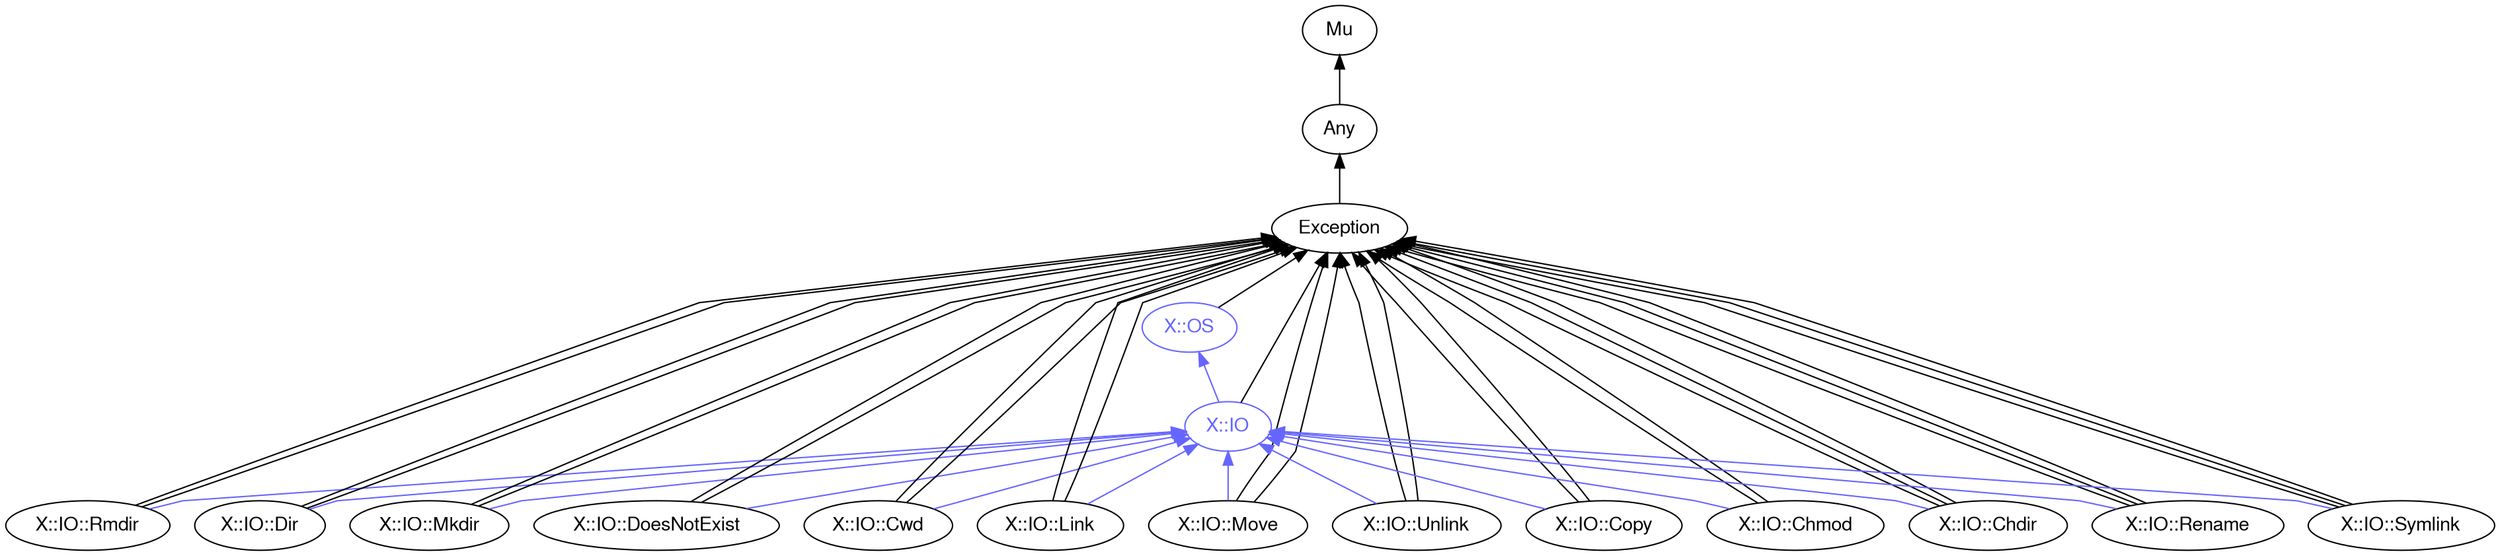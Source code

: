 digraph "perl6-type-graph" {
    rankdir=BT;
    splines=polyline;
    overlap=false; 
    // Types
    "X::IO" [color="#6666FF", fontcolor="#6666FF", href="/type/X::IO", fontname="FreeSans"];
    "Mu" [color="#000000", fontcolor="#000000", href="/type/Mu", fontname="FreeSans"];
    "Any" [color="#000000", fontcolor="#000000", href="/type/Any", fontname="FreeSans"];
    "Exception" [color="#000000", fontcolor="#000000", href="/type/Exception", fontname="FreeSans"];
    "X::OS" [color="#6666FF", fontcolor="#6666FF", href="/type/X::OS", fontname="FreeSans"];
    "X::IO::Rmdir" [color="#000000", fontcolor="#000000", href="/type/X::IO::Rmdir", fontname="FreeSans"];
    "X::IO::Dir" [color="#000000", fontcolor="#000000", href="/type/X::IO::Dir", fontname="FreeSans"];
    "X::IO::Mkdir" [color="#000000", fontcolor="#000000", href="/type/X::IO::Mkdir", fontname="FreeSans"];
    "X::IO::DoesNotExist" [color="#000000", fontcolor="#000000", href="/type/X::IO::DoesNotExist", fontname="FreeSans"];
    "X::IO::Cwd" [color="#000000", fontcolor="#000000", href="/type/X::IO::Cwd", fontname="FreeSans"];
    "X::IO::Link" [color="#000000", fontcolor="#000000", href="/type/X::IO::Link", fontname="FreeSans"];
    "X::IO::Move" [color="#000000", fontcolor="#000000", href="/type/X::IO::Move", fontname="FreeSans"];
    "X::IO::Unlink" [color="#000000", fontcolor="#000000", href="/type/X::IO::Unlink", fontname="FreeSans"];
    "X::IO::Copy" [color="#000000", fontcolor="#000000", href="/type/X::IO::Copy", fontname="FreeSans"];
    "X::IO::Chmod" [color="#000000", fontcolor="#000000", href="/type/X::IO::Chmod", fontname="FreeSans"];
    "X::IO::Chdir" [color="#000000", fontcolor="#000000", href="/type/X::IO::Chdir", fontname="FreeSans"];
    "X::IO::Rename" [color="#000000", fontcolor="#000000", href="/type/X::IO::Rename", fontname="FreeSans"];
    "X::IO::Symlink" [color="#000000", fontcolor="#000000", href="/type/X::IO::Symlink", fontname="FreeSans"];

    // Superclasses
    "X::IO" -> "Exception" [color="#000000"];
    "Any" -> "Mu" [color="#000000"];
    "Exception" -> "Any" [color="#000000"];
    "X::OS" -> "Exception" [color="#000000"];
    "X::IO::Rmdir" -> "Exception" [color="#000000"];
    "X::IO::Rmdir" -> "Exception" [color="#000000"];
    "X::IO::Dir" -> "Exception" [color="#000000"];
    "X::IO::Dir" -> "Exception" [color="#000000"];
    "X::IO::Mkdir" -> "Exception" [color="#000000"];
    "X::IO::Mkdir" -> "Exception" [color="#000000"];
    "X::IO::DoesNotExist" -> "Exception" [color="#000000"];
    "X::IO::DoesNotExist" -> "Exception" [color="#000000"];
    "X::IO::Cwd" -> "Exception" [color="#000000"];
    "X::IO::Cwd" -> "Exception" [color="#000000"];
    "X::IO::Link" -> "Exception" [color="#000000"];
    "X::IO::Link" -> "Exception" [color="#000000"];
    "X::IO::Move" -> "Exception" [color="#000000"];
    "X::IO::Move" -> "Exception" [color="#000000"];
    "X::IO::Unlink" -> "Exception" [color="#000000"];
    "X::IO::Unlink" -> "Exception" [color="#000000"];
    "X::IO::Copy" -> "Exception" [color="#000000"];
    "X::IO::Copy" -> "Exception" [color="#000000"];
    "X::IO::Chmod" -> "Exception" [color="#000000"];
    "X::IO::Chmod" -> "Exception" [color="#000000"];
    "X::IO::Chdir" -> "Exception" [color="#000000"];
    "X::IO::Chdir" -> "Exception" [color="#000000"];
    "X::IO::Chdir" -> "Exception" [color="#000000"];
    "X::IO::Rename" -> "Exception" [color="#000000"];
    "X::IO::Rename" -> "Exception" [color="#000000"];
    "X::IO::Rename" -> "Exception" [color="#000000"];
    "X::IO::Symlink" -> "Exception" [color="#000000"];
    "X::IO::Symlink" -> "Exception" [color="#000000"];
    "X::IO::Symlink" -> "Exception" [color="#000000"];

    // Roles
    "X::IO" -> "X::OS" [color="#6666FF"];
    "X::IO::Rmdir" -> "X::IO" [color="#6666FF"];
    "X::IO::Dir" -> "X::IO" [color="#6666FF"];
    "X::IO::Mkdir" -> "X::IO" [color="#6666FF"];
    "X::IO::DoesNotExist" -> "X::IO" [color="#6666FF"];
    "X::IO::Cwd" -> "X::IO" [color="#6666FF"];
    "X::IO::Link" -> "X::IO" [color="#6666FF"];
    "X::IO::Move" -> "X::IO" [color="#6666FF"];
    "X::IO::Unlink" -> "X::IO" [color="#6666FF"];
    "X::IO::Copy" -> "X::IO" [color="#6666FF"];
    "X::IO::Chmod" -> "X::IO" [color="#6666FF"];
    "X::IO::Chdir" -> "X::IO" [color="#6666FF"];
    "X::IO::Rename" -> "X::IO" [color="#6666FF"];
    "X::IO::Symlink" -> "X::IO" [color="#6666FF"];
}
